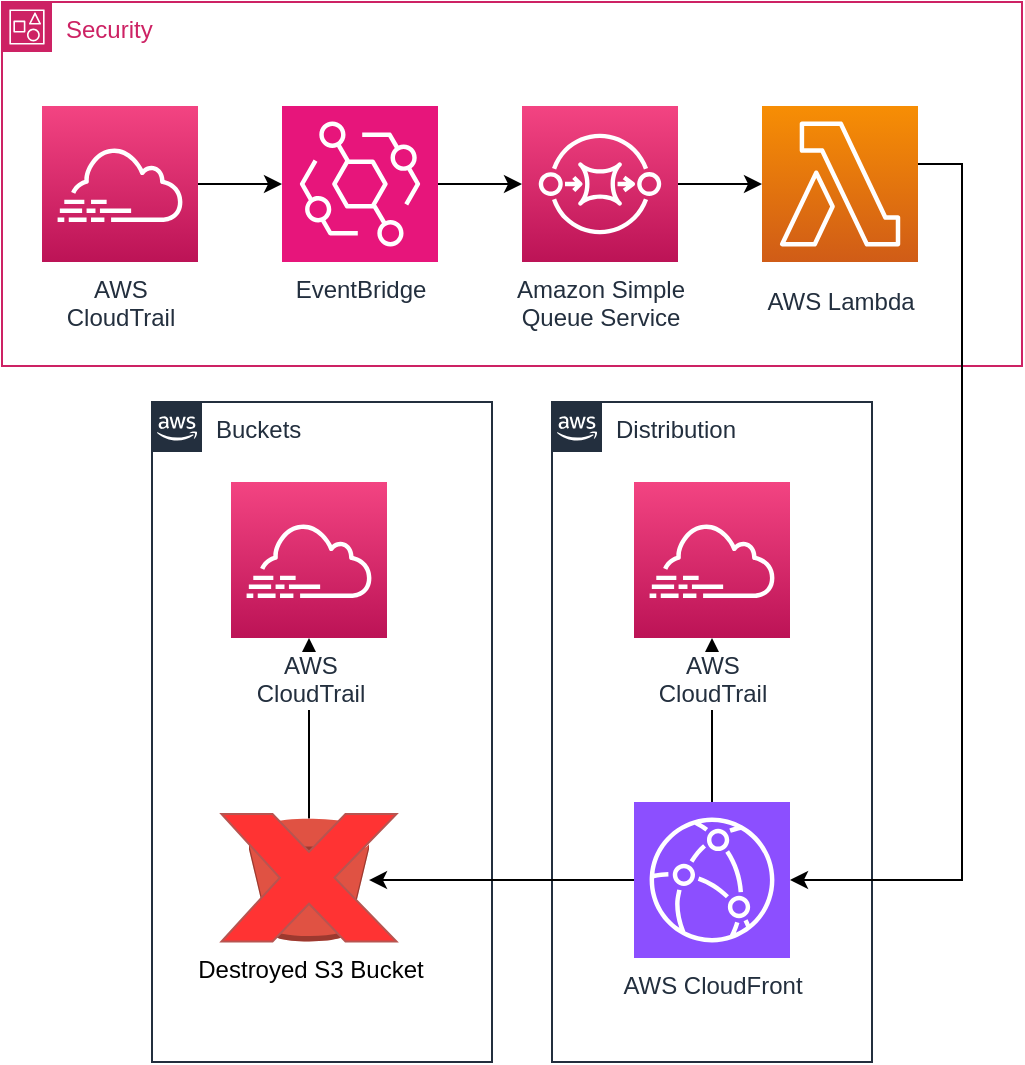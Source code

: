 <mxfile version="24.0.4" type="device">
  <diagram id="Ht1M8jgEwFfnCIfOTk4-" name="Page-1">
    <mxGraphModel dx="1406" dy="927" grid="1" gridSize="10" guides="1" tooltips="1" connect="1" arrows="1" fold="1" page="1" pageScale="1" pageWidth="1169" pageHeight="827" math="0" shadow="0">
      <root>
        <mxCell id="0" />
        <mxCell id="1" parent="0" />
        <mxCell id="7h6lv6tfk0JPVUmt3VeX-13" style="edgeStyle=orthogonalEdgeStyle;rounded=0;orthogonalLoop=1;jettySize=auto;html=1;" edge="1" parent="1" source="7h6lv6tfk0JPVUmt3VeX-1" target="UEzPUAAOIrF-is8g5C7q-79">
          <mxGeometry relative="1" as="geometry" />
        </mxCell>
        <mxCell id="UEzPUAAOIrF-is8g5C7q-74" value="Buckets" style="points=[[0,0],[0.25,0],[0.5,0],[0.75,0],[1,0],[1,0.25],[1,0.5],[1,0.75],[1,1],[0.75,1],[0.5,1],[0.25,1],[0,1],[0,0.75],[0,0.5],[0,0.25]];outlineConnect=0;gradientColor=none;html=1;whiteSpace=wrap;fontSize=12;fontStyle=0;shape=mxgraph.aws4.group;grIcon=mxgraph.aws4.group_aws_cloud_alt;strokeColor=#232F3E;fillColor=none;verticalAlign=top;align=left;spacingLeft=30;fontColor=#232F3E;dashed=0;labelBackgroundColor=#ffffff;container=1;pointerEvents=0;collapsible=0;recursiveResize=0;" parent="1" vertex="1">
          <mxGeometry x="115" y="240" width="170" height="330" as="geometry" />
        </mxCell>
        <mxCell id="UEzPUAAOIrF-is8g5C7q-79" value="AWS&lt;br&gt;CloudTrail" style="outlineConnect=0;fontColor=#232F3E;gradientColor=#F34482;gradientDirection=north;fillColor=#BC1356;strokeColor=#ffffff;dashed=0;verticalLabelPosition=bottom;verticalAlign=top;align=center;html=1;fontSize=12;fontStyle=0;aspect=fixed;shape=mxgraph.aws4.resourceIcon;resIcon=mxgraph.aws4.cloudtrail;labelBackgroundColor=#ffffff;" parent="UEzPUAAOIrF-is8g5C7q-74" vertex="1">
          <mxGeometry x="39.5" y="40" width="78" height="78" as="geometry" />
        </mxCell>
        <mxCell id="UEzPUAAOIrF-is8g5C7q-75" value="Distribution" style="points=[[0,0],[0.25,0],[0.5,0],[0.75,0],[1,0],[1,0.25],[1,0.5],[1,0.75],[1,1],[0.75,1],[0.5,1],[0.25,1],[0,1],[0,0.75],[0,0.5],[0,0.25]];outlineConnect=0;gradientColor=none;html=1;whiteSpace=wrap;fontSize=12;fontStyle=0;shape=mxgraph.aws4.group;grIcon=mxgraph.aws4.group_aws_cloud_alt;strokeColor=#232F3E;fillColor=none;verticalAlign=top;align=left;spacingLeft=30;fontColor=#232F3E;dashed=0;labelBackgroundColor=#ffffff;container=1;pointerEvents=0;collapsible=0;recursiveResize=0;" parent="1" vertex="1">
          <mxGeometry x="315" y="240" width="160" height="330" as="geometry" />
        </mxCell>
        <mxCell id="7h6lv6tfk0JPVUmt3VeX-14" style="edgeStyle=orthogonalEdgeStyle;rounded=0;orthogonalLoop=1;jettySize=auto;html=1;" edge="1" parent="UEzPUAAOIrF-is8g5C7q-75" source="7h6lv6tfk0JPVUmt3VeX-4" target="7h6lv6tfk0JPVUmt3VeX-10">
          <mxGeometry relative="1" as="geometry" />
        </mxCell>
        <mxCell id="7h6lv6tfk0JPVUmt3VeX-10" value="AWS&lt;br&gt;CloudTrail" style="outlineConnect=0;fontColor=#232F3E;gradientColor=#F34482;gradientDirection=north;fillColor=#BC1356;strokeColor=#ffffff;dashed=0;verticalLabelPosition=bottom;verticalAlign=top;align=center;html=1;fontSize=12;fontStyle=0;aspect=fixed;shape=mxgraph.aws4.resourceIcon;resIcon=mxgraph.aws4.cloudtrail;labelBackgroundColor=#ffffff;" vertex="1" parent="UEzPUAAOIrF-is8g5C7q-75">
          <mxGeometry x="41" y="40" width="78" height="78" as="geometry" />
        </mxCell>
        <mxCell id="7h6lv6tfk0JPVUmt3VeX-1" value="Destroyed S3 Bucket" style="outlineConnect=0;dashed=0;verticalLabelPosition=bottom;verticalAlign=top;align=center;html=1;shape=mxgraph.aws3.bucket;fillColor=#E05243;gradientColor=none;" vertex="1" parent="UEzPUAAOIrF-is8g5C7q-75">
          <mxGeometry x="-151.5" y="208.25" width="60" height="61.5" as="geometry" />
        </mxCell>
        <mxCell id="7h6lv6tfk0JPVUmt3VeX-2" value="" style="verticalLabelPosition=bottom;verticalAlign=top;html=1;shape=mxgraph.basic.x;fillColor=#FF3333;strokeColor=#b85450;" vertex="1" parent="UEzPUAAOIrF-is8g5C7q-75">
          <mxGeometry x="-165.25" y="206" width="87.5" height="63.75" as="geometry" />
        </mxCell>
        <mxCell id="7h6lv6tfk0JPVUmt3VeX-4" value="AWS CloudFront" style="sketch=0;points=[[0,0,0],[0.25,0,0],[0.5,0,0],[0.75,0,0],[1,0,0],[0,1,0],[0.25,1,0],[0.5,1,0],[0.75,1,0],[1,1,0],[0,0.25,0],[0,0.5,0],[0,0.75,0],[1,0.25,0],[1,0.5,0],[1,0.75,0]];outlineConnect=0;fontColor=#232F3E;fillColor=#8C4FFF;strokeColor=#ffffff;dashed=0;verticalLabelPosition=bottom;verticalAlign=top;align=center;html=1;fontSize=12;fontStyle=0;aspect=fixed;shape=mxgraph.aws4.resourceIcon;resIcon=mxgraph.aws4.cloudfront;" vertex="1" parent="UEzPUAAOIrF-is8g5C7q-75">
          <mxGeometry x="41" y="200" width="78" height="78" as="geometry" />
        </mxCell>
        <mxCell id="7h6lv6tfk0JPVUmt3VeX-7" style="edgeStyle=orthogonalEdgeStyle;rounded=0;orthogonalLoop=1;jettySize=auto;html=1;exitX=0;exitY=0.5;exitDx=0;exitDy=0;exitPerimeter=0;" edge="1" parent="UEzPUAAOIrF-is8g5C7q-75" source="7h6lv6tfk0JPVUmt3VeX-4" target="7h6lv6tfk0JPVUmt3VeX-1">
          <mxGeometry relative="1" as="geometry" />
        </mxCell>
        <mxCell id="7h6lv6tfk0JPVUmt3VeX-9" value="Security" style="points=[[0,0],[0.25,0],[0.5,0],[0.75,0],[1,0],[1,0.25],[1,0.5],[1,0.75],[1,1],[0.75,1],[0.5,1],[0.25,1],[0,1],[0,0.75],[0,0.5],[0,0.25]];outlineConnect=0;gradientColor=none;html=1;whiteSpace=wrap;fontSize=12;fontStyle=0;container=1;pointerEvents=0;collapsible=0;recursiveResize=0;shape=mxgraph.aws4.group;grIcon=mxgraph.aws4.group_account;strokeColor=#CD2264;fillColor=none;verticalAlign=top;align=left;spacingLeft=30;fontColor=#CD2264;dashed=0;" vertex="1" parent="1">
          <mxGeometry x="40" y="40" width="510" height="182" as="geometry" />
        </mxCell>
        <mxCell id="7h6lv6tfk0JPVUmt3VeX-27" style="edgeStyle=orthogonalEdgeStyle;rounded=0;orthogonalLoop=1;jettySize=auto;html=1;" edge="1" parent="7h6lv6tfk0JPVUmt3VeX-9" source="7h6lv6tfk0JPVUmt3VeX-19" target="UEzPUAAOIrF-is8g5C7q-82">
          <mxGeometry relative="1" as="geometry" />
        </mxCell>
        <mxCell id="7h6lv6tfk0JPVUmt3VeX-19" value="EventBridge" style="sketch=0;points=[[0,0,0],[0.25,0,0],[0.5,0,0],[0.75,0,0],[1,0,0],[0,1,0],[0.25,1,0],[0.5,1,0],[0.75,1,0],[1,1,0],[0,0.25,0],[0,0.5,0],[0,0.75,0],[1,0.25,0],[1,0.5,0],[1,0.75,0]];outlineConnect=0;fontColor=#232F3E;fillColor=#E7157B;strokeColor=#ffffff;dashed=0;verticalLabelPosition=bottom;verticalAlign=top;align=center;html=1;fontSize=12;fontStyle=0;aspect=fixed;shape=mxgraph.aws4.resourceIcon;resIcon=mxgraph.aws4.eventbridge;" vertex="1" parent="7h6lv6tfk0JPVUmt3VeX-9">
          <mxGeometry x="140" y="52" width="78" height="78" as="geometry" />
        </mxCell>
        <mxCell id="7h6lv6tfk0JPVUmt3VeX-16" style="edgeStyle=orthogonalEdgeStyle;rounded=0;orthogonalLoop=1;jettySize=auto;html=1;" edge="1" parent="7h6lv6tfk0JPVUmt3VeX-9" source="UEzPUAAOIrF-is8g5C7q-82" target="UEzPUAAOIrF-is8g5C7q-85">
          <mxGeometry relative="1" as="geometry" />
        </mxCell>
        <mxCell id="UEzPUAAOIrF-is8g5C7q-82" value="Amazon Simple&lt;br&gt;Queue Service&lt;br&gt;" style="outlineConnect=0;fontColor=#232F3E;gradientColor=#F34482;gradientDirection=north;fillColor=#BC1356;strokeColor=#ffffff;dashed=0;verticalLabelPosition=bottom;verticalAlign=top;align=center;html=1;fontSize=12;fontStyle=0;aspect=fixed;shape=mxgraph.aws4.resourceIcon;resIcon=mxgraph.aws4.sqs;labelBackgroundColor=#ffffff;" parent="7h6lv6tfk0JPVUmt3VeX-9" vertex="1">
          <mxGeometry x="260" y="52" width="78" height="78" as="geometry" />
        </mxCell>
        <mxCell id="UEzPUAAOIrF-is8g5C7q-85" value="AWS Lambda" style="outlineConnect=0;fontColor=#232F3E;gradientColor=#F78E04;gradientDirection=north;fillColor=#D05C17;strokeColor=#ffffff;dashed=0;verticalLabelPosition=bottom;verticalAlign=top;align=center;html=1;fontSize=12;fontStyle=0;aspect=fixed;shape=mxgraph.aws4.resourceIcon;resIcon=mxgraph.aws4.lambda;labelBackgroundColor=#ffffff;spacingTop=6;" parent="7h6lv6tfk0JPVUmt3VeX-9" vertex="1">
          <mxGeometry x="380" y="52" width="78" height="78" as="geometry" />
        </mxCell>
        <mxCell id="7h6lv6tfk0JPVUmt3VeX-23" value="AWS&lt;br&gt;CloudTrail" style="outlineConnect=0;fontColor=#232F3E;gradientColor=#F34482;gradientDirection=north;fillColor=#BC1356;strokeColor=#ffffff;dashed=0;verticalLabelPosition=bottom;verticalAlign=top;align=center;html=1;fontSize=12;fontStyle=0;aspect=fixed;shape=mxgraph.aws4.resourceIcon;resIcon=mxgraph.aws4.cloudtrail;labelBackgroundColor=#ffffff;" vertex="1" parent="7h6lv6tfk0JPVUmt3VeX-9">
          <mxGeometry x="20" y="52" width="78" height="78" as="geometry" />
        </mxCell>
        <mxCell id="7h6lv6tfk0JPVUmt3VeX-26" style="edgeStyle=orthogonalEdgeStyle;rounded=0;orthogonalLoop=1;jettySize=auto;html=1;entryX=0;entryY=0.5;entryDx=0;entryDy=0;entryPerimeter=0;" edge="1" parent="7h6lv6tfk0JPVUmt3VeX-9" source="7h6lv6tfk0JPVUmt3VeX-23" target="7h6lv6tfk0JPVUmt3VeX-19">
          <mxGeometry relative="1" as="geometry" />
        </mxCell>
        <mxCell id="7h6lv6tfk0JPVUmt3VeX-21" style="edgeStyle=orthogonalEdgeStyle;rounded=0;orthogonalLoop=1;jettySize=auto;html=1;entryX=1;entryY=0.5;entryDx=0;entryDy=0;entryPerimeter=0;" edge="1" parent="1" source="UEzPUAAOIrF-is8g5C7q-85" target="7h6lv6tfk0JPVUmt3VeX-4">
          <mxGeometry relative="1" as="geometry">
            <Array as="points">
              <mxPoint x="520" y="121" />
              <mxPoint x="520" y="479" />
            </Array>
          </mxGeometry>
        </mxCell>
      </root>
    </mxGraphModel>
  </diagram>
</mxfile>
